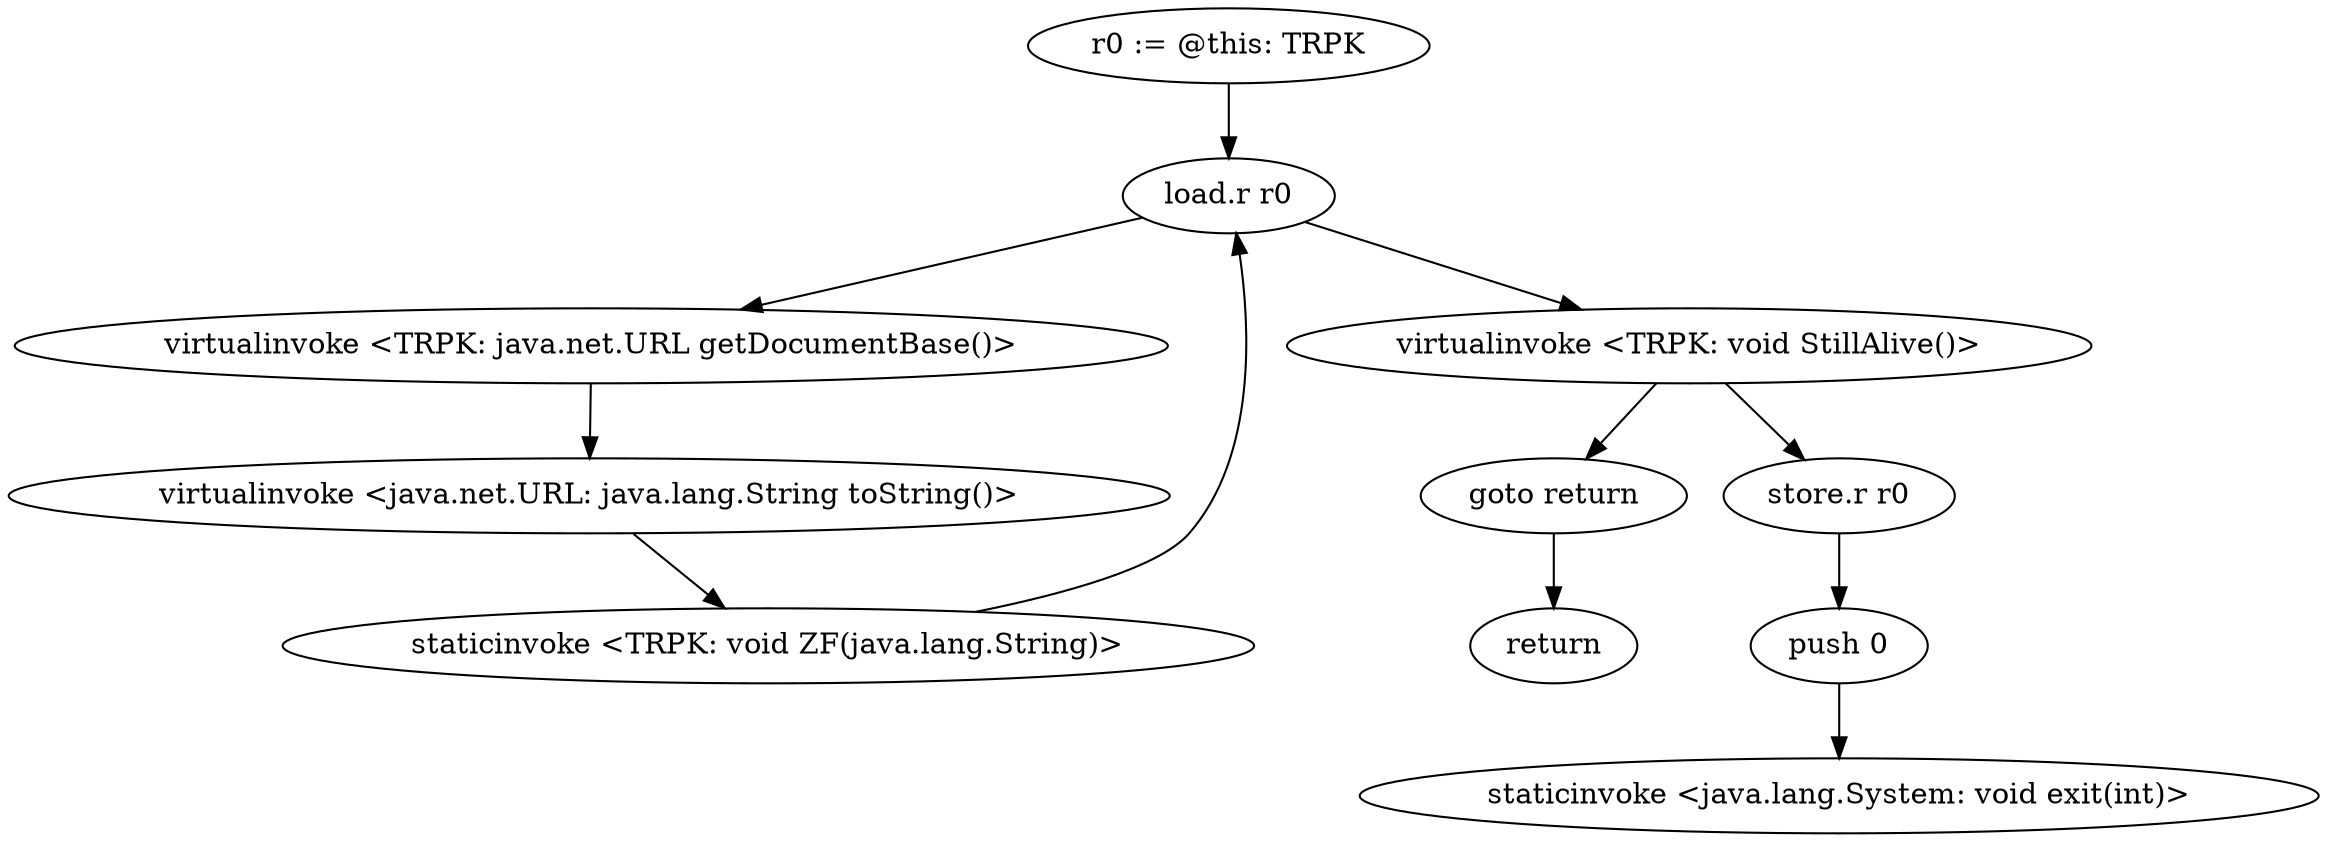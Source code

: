 digraph "" {
    "r0 := @this: TRPK"
    "load.r r0"
    "r0 := @this: TRPK"->"load.r r0";
    "virtualinvoke <TRPK: java.net.URL getDocumentBase()>"
    "load.r r0"->"virtualinvoke <TRPK: java.net.URL getDocumentBase()>";
    "virtualinvoke <java.net.URL: java.lang.String toString()>"
    "virtualinvoke <TRPK: java.net.URL getDocumentBase()>"->"virtualinvoke <java.net.URL: java.lang.String toString()>";
    "staticinvoke <TRPK: void ZF(java.lang.String)>"
    "virtualinvoke <java.net.URL: java.lang.String toString()>"->"staticinvoke <TRPK: void ZF(java.lang.String)>";
    "staticinvoke <TRPK: void ZF(java.lang.String)>"->"load.r r0";
    "virtualinvoke <TRPK: void StillAlive()>"
    "load.r r0"->"virtualinvoke <TRPK: void StillAlive()>";
    "goto return"
    "virtualinvoke <TRPK: void StillAlive()>"->"goto return";
    "return"
    "goto return"->"return";
    "store.r r0"
    "virtualinvoke <TRPK: void StillAlive()>"->"store.r r0";
    "push 0"
    "store.r r0"->"push 0";
    "staticinvoke <java.lang.System: void exit(int)>"
    "push 0"->"staticinvoke <java.lang.System: void exit(int)>";
}
